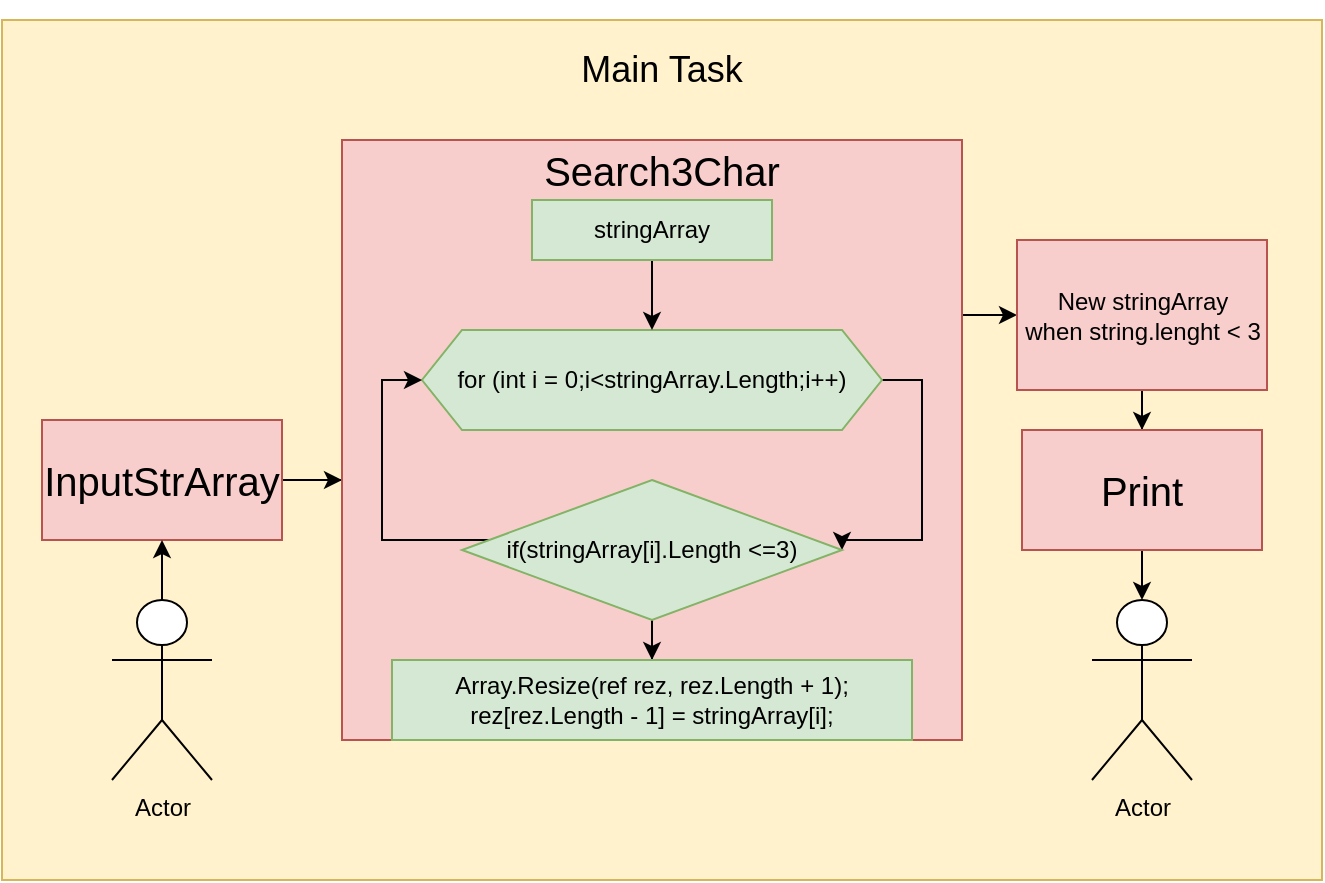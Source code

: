 <mxfile version="21.0.6" type="device"><diagram name="Page-1" id="NoQfGHLQxgotxIpgqyNL"><mxGraphModel dx="951" dy="534" grid="1" gridSize="10" guides="1" tooltips="1" connect="1" arrows="1" fold="1" page="1" pageScale="1" pageWidth="850" pageHeight="1100" math="0" shadow="0"><root><mxCell id="0"/><mxCell id="1" parent="0"/><mxCell id="GIFXoIc9vfRHmRspDCEZ-1" value="" style="rounded=0;whiteSpace=wrap;html=1;fillColor=#fff2cc;strokeColor=#d6b656;" vertex="1" parent="1"><mxGeometry x="70" y="180" width="660" height="430" as="geometry"/></mxCell><mxCell id="GIFXoIc9vfRHmRspDCEZ-2" value="&lt;font style=&quot;font-size: 18px;&quot;&gt;Main Task&lt;/font&gt;" style="text;html=1;strokeColor=none;fillColor=none;align=center;verticalAlign=middle;whiteSpace=wrap;rounded=0;" vertex="1" parent="1"><mxGeometry x="345" y="170" width="110" height="70" as="geometry"/></mxCell><mxCell id="GIFXoIc9vfRHmRspDCEZ-3" value="Actor" style="shape=umlActor;verticalLabelPosition=bottom;verticalAlign=top;html=1;outlineConnect=0;" vertex="1" parent="1"><mxGeometry x="615" y="470" width="50" height="90" as="geometry"/></mxCell><mxCell id="GIFXoIc9vfRHmRspDCEZ-21" value="" style="edgeStyle=orthogonalEdgeStyle;rounded=0;orthogonalLoop=1;jettySize=auto;html=1;entryX=0;entryY=0.5;entryDx=0;entryDy=0;" edge="1" parent="1" source="GIFXoIc9vfRHmRspDCEZ-4" target="GIFXoIc9vfRHmRspDCEZ-19"><mxGeometry relative="1" as="geometry"/></mxCell><mxCell id="GIFXoIc9vfRHmRspDCEZ-23" value="" style="edgeStyle=orthogonalEdgeStyle;rounded=0;orthogonalLoop=1;jettySize=auto;html=1;" edge="1" parent="1" source="GIFXoIc9vfRHmRspDCEZ-4"><mxGeometry relative="1" as="geometry"><mxPoint x="240" y="410" as="targetPoint"/></mxGeometry></mxCell><mxCell id="GIFXoIc9vfRHmRspDCEZ-4" value="&lt;font style=&quot;font-size: 20px;&quot;&gt;InputStrArray&lt;/font&gt;" style="rounded=0;whiteSpace=wrap;html=1;fillColor=#f8cecc;strokeColor=#b85450;" vertex="1" parent="1"><mxGeometry x="90" y="380" width="120" height="60" as="geometry"/></mxCell><mxCell id="GIFXoIc9vfRHmRspDCEZ-6" value="" style="rounded=0;whiteSpace=wrap;html=1;fillColor=#f8cecc;strokeColor=#b85450;" vertex="1" parent="1"><mxGeometry x="240" y="240" width="310" height="300" as="geometry"/></mxCell><mxCell id="GIFXoIc9vfRHmRspDCEZ-14" value="" style="edgeStyle=orthogonalEdgeStyle;rounded=0;orthogonalLoop=1;jettySize=auto;html=1;entryX=1;entryY=0.5;entryDx=0;entryDy=0;" edge="1" parent="1" source="GIFXoIc9vfRHmRspDCEZ-8" target="GIFXoIc9vfRHmRspDCEZ-12"><mxGeometry relative="1" as="geometry"><mxPoint x="645" y="360" as="targetPoint"/><Array as="points"><mxPoint x="530" y="360"/><mxPoint x="530" y="440"/></Array></mxGeometry></mxCell><mxCell id="GIFXoIc9vfRHmRspDCEZ-8" value="for (int i = 0;i&amp;lt;stringArray.Length;i++)" style="shape=hexagon;perimeter=hexagonPerimeter2;whiteSpace=wrap;html=1;fixedSize=1;fillColor=#d5e8d4;strokeColor=#82b366;" vertex="1" parent="1"><mxGeometry x="280" y="335" width="230" height="50" as="geometry"/></mxCell><mxCell id="GIFXoIc9vfRHmRspDCEZ-9" value="&lt;font style=&quot;font-size: 20px;&quot;&gt;Search3Сhar&lt;/font&gt;" style="text;html=1;strokeColor=none;fillColor=none;align=center;verticalAlign=middle;whiteSpace=wrap;rounded=0;" vertex="1" parent="1"><mxGeometry x="330" y="240" width="140" height="30" as="geometry"/></mxCell><mxCell id="GIFXoIc9vfRHmRspDCEZ-11" value="" style="edgeStyle=orthogonalEdgeStyle;rounded=0;orthogonalLoop=1;jettySize=auto;html=1;" edge="1" parent="1" source="GIFXoIc9vfRHmRspDCEZ-10" target="GIFXoIc9vfRHmRspDCEZ-8"><mxGeometry relative="1" as="geometry"/></mxCell><mxCell id="GIFXoIc9vfRHmRspDCEZ-10" value="stringArray" style="rounded=0;whiteSpace=wrap;html=1;fillColor=#d5e8d4;strokeColor=#82b366;" vertex="1" parent="1"><mxGeometry x="335" y="270" width="120" height="30" as="geometry"/></mxCell><mxCell id="GIFXoIc9vfRHmRspDCEZ-16" value="" style="edgeStyle=orthogonalEdgeStyle;rounded=0;orthogonalLoop=1;jettySize=auto;html=1;" edge="1" parent="1" source="GIFXoIc9vfRHmRspDCEZ-12" target="GIFXoIc9vfRHmRspDCEZ-15"><mxGeometry relative="1" as="geometry"/></mxCell><mxCell id="GIFXoIc9vfRHmRspDCEZ-17" value="" style="edgeStyle=orthogonalEdgeStyle;rounded=0;orthogonalLoop=1;jettySize=auto;html=1;entryX=0;entryY=0.5;entryDx=0;entryDy=0;" edge="1" parent="1" source="GIFXoIc9vfRHmRspDCEZ-12" target="GIFXoIc9vfRHmRspDCEZ-8"><mxGeometry relative="1" as="geometry"><Array as="points"><mxPoint x="260" y="440"/><mxPoint x="260" y="360"/></Array></mxGeometry></mxCell><mxCell id="GIFXoIc9vfRHmRspDCEZ-12" value="if(stringArray[i].Length &amp;lt;=3)" style="rhombus;whiteSpace=wrap;html=1;fillColor=#d5e8d4;strokeColor=#82b366;" vertex="1" parent="1"><mxGeometry x="300" y="410" width="190" height="70" as="geometry"/></mxCell><mxCell id="GIFXoIc9vfRHmRspDCEZ-15" value="&lt;div&gt;Array.Resize(ref rez, rez.Length + 1);&lt;/div&gt;&lt;div&gt;rez[rez.Length - 1] = stringArray[i];&lt;/div&gt;" style="rounded=0;whiteSpace=wrap;html=1;fillColor=#d5e8d4;strokeColor=#82b366;" vertex="1" parent="1"><mxGeometry x="265" y="500" width="260" height="40" as="geometry"/></mxCell><mxCell id="GIFXoIc9vfRHmRspDCEZ-28" value="" style="edgeStyle=orthogonalEdgeStyle;rounded=0;orthogonalLoop=1;jettySize=auto;html=1;" edge="1" parent="1" source="GIFXoIc9vfRHmRspDCEZ-19" target="GIFXoIc9vfRHmRspDCEZ-26"><mxGeometry relative="1" as="geometry"/></mxCell><mxCell id="GIFXoIc9vfRHmRspDCEZ-19" value="New stringArray&lt;br&gt;when string.lenght &amp;lt; 3" style="rounded=0;whiteSpace=wrap;html=1;fillColor=#f8cecc;strokeColor=#b85450;" vertex="1" parent="1"><mxGeometry x="577.5" y="290" width="125" height="75" as="geometry"/></mxCell><mxCell id="GIFXoIc9vfRHmRspDCEZ-32" value="" style="edgeStyle=orthogonalEdgeStyle;rounded=0;orthogonalLoop=1;jettySize=auto;html=1;" edge="1" parent="1" source="GIFXoIc9vfRHmRspDCEZ-26" target="GIFXoIc9vfRHmRspDCEZ-3"><mxGeometry relative="1" as="geometry"/></mxCell><mxCell id="GIFXoIc9vfRHmRspDCEZ-26" value="&lt;font style=&quot;font-size: 20px;&quot;&gt;Print&lt;/font&gt;" style="rounded=0;whiteSpace=wrap;html=1;fillColor=#f8cecc;strokeColor=#b85450;" vertex="1" parent="1"><mxGeometry x="580" y="385" width="120" height="60" as="geometry"/></mxCell><mxCell id="GIFXoIc9vfRHmRspDCEZ-30" value="" style="edgeStyle=orthogonalEdgeStyle;rounded=0;orthogonalLoop=1;jettySize=auto;html=1;" edge="1" parent="1" source="GIFXoIc9vfRHmRspDCEZ-29" target="GIFXoIc9vfRHmRspDCEZ-4"><mxGeometry relative="1" as="geometry"/></mxCell><mxCell id="GIFXoIc9vfRHmRspDCEZ-29" value="Actor" style="shape=umlActor;verticalLabelPosition=bottom;verticalAlign=top;html=1;outlineConnect=0;" vertex="1" parent="1"><mxGeometry x="125" y="470" width="50" height="90" as="geometry"/></mxCell></root></mxGraphModel></diagram></mxfile>
